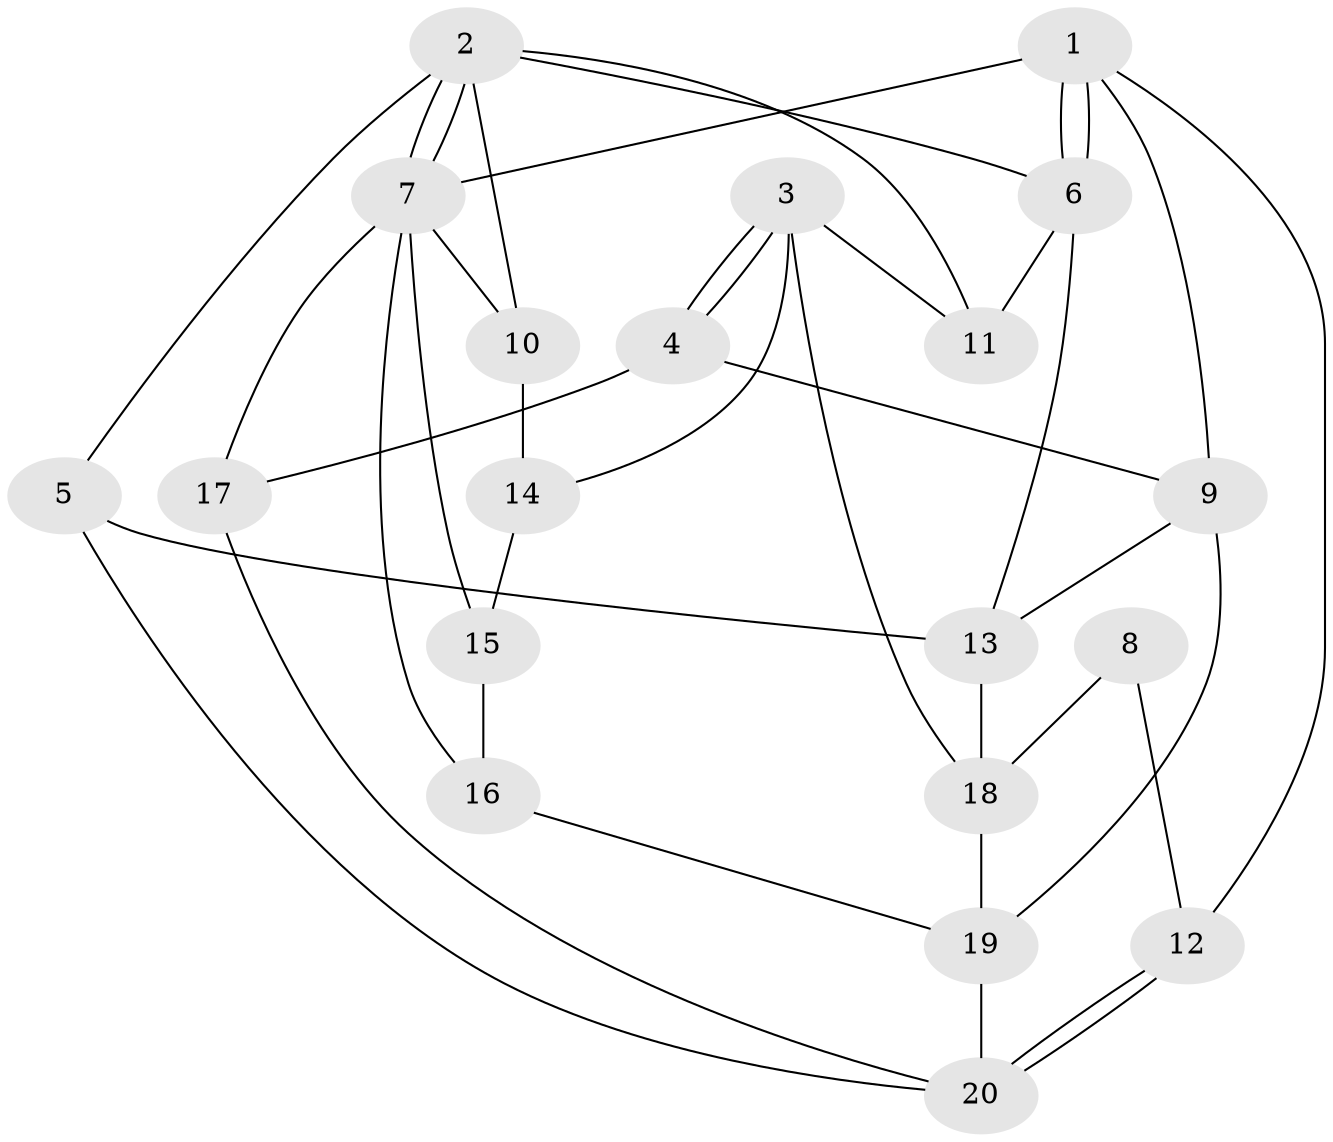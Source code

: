 // Generated by graph-tools (version 1.1) at 2025/46/02/15/25 05:46:28]
// undirected, 20 vertices, 40 edges
graph export_dot {
graph [start="1"]
  node [color=gray90,style=filled];
  1;
  2;
  3;
  4;
  5;
  6;
  7;
  8;
  9;
  10;
  11;
  12;
  13;
  14;
  15;
  16;
  17;
  18;
  19;
  20;
  1 -- 6;
  1 -- 6;
  1 -- 9;
  1 -- 7;
  1 -- 12;
  2 -- 11;
  2 -- 7;
  2 -- 7;
  2 -- 5;
  2 -- 6;
  2 -- 10;
  3 -- 4;
  3 -- 4;
  3 -- 14;
  3 -- 11;
  3 -- 18;
  4 -- 9;
  4 -- 17;
  5 -- 20;
  5 -- 13;
  6 -- 11;
  6 -- 13;
  7 -- 10;
  7 -- 15;
  7 -- 16;
  7 -- 17;
  8 -- 18;
  8 -- 12;
  9 -- 19;
  9 -- 13;
  10 -- 14;
  12 -- 20;
  12 -- 20;
  13 -- 18;
  14 -- 15;
  15 -- 16;
  16 -- 19;
  17 -- 20;
  18 -- 19;
  19 -- 20;
}
